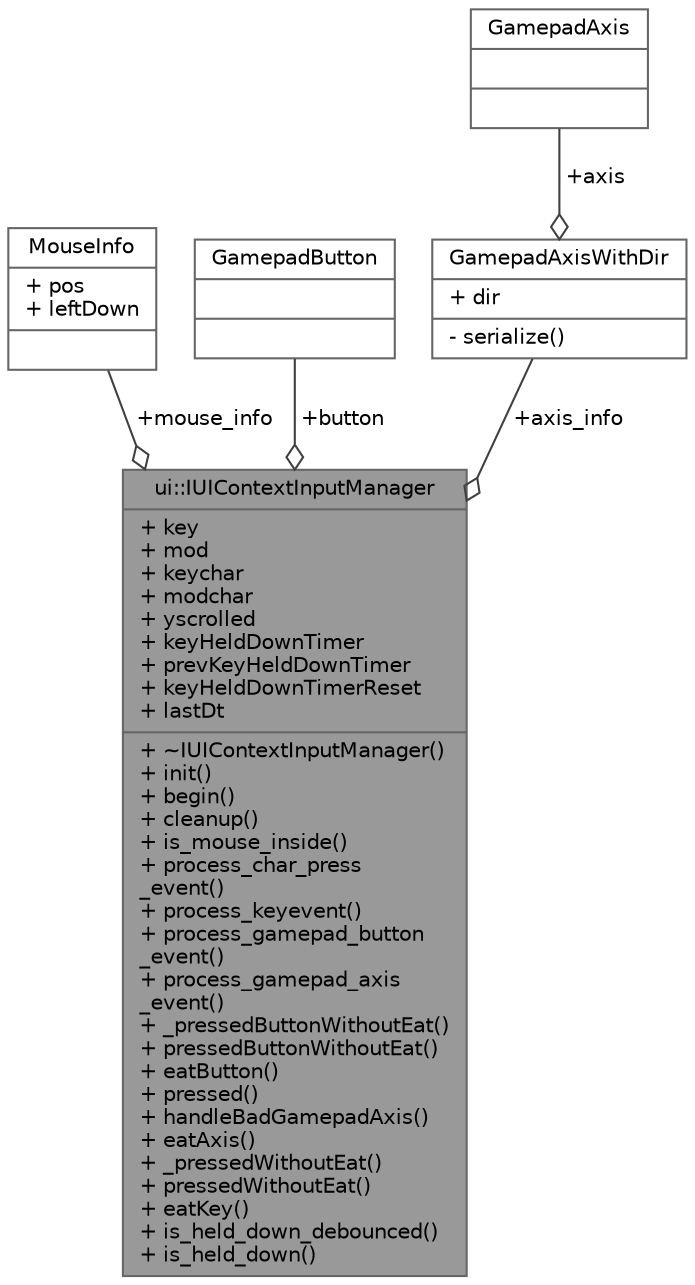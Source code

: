 digraph "ui::IUIContextInputManager"
{
 // LATEX_PDF_SIZE
  bgcolor="transparent";
  edge [fontname=Helvetica,fontsize=10,labelfontname=Helvetica,labelfontsize=10];
  node [fontname=Helvetica,fontsize=10,shape=box,height=0.2,width=0.4];
  Node1 [shape=record,label="{ui::IUIContextInputManager\n|+ key\l+ mod\l+ keychar\l+ modchar\l+ yscrolled\l+ keyHeldDownTimer\l+ prevKeyHeldDownTimer\l+ keyHeldDownTimerReset\l+ lastDt\l|+ ~IUIContextInputManager()\l+ init()\l+ begin()\l+ cleanup()\l+ is_mouse_inside()\l+ process_char_press\l_event()\l+ process_keyevent()\l+ process_gamepad_button\l_event()\l+ process_gamepad_axis\l_event()\l+ _pressedButtonWithoutEat()\l+ pressedButtonWithoutEat()\l+ eatButton()\l+ pressed()\l+ handleBadGamepadAxis()\l+ eatAxis()\l+ _pressedWithoutEat()\l+ pressedWithoutEat()\l+ eatKey()\l+ is_held_down_debounced()\l+ is_held_down()\l}",height=0.2,width=0.4,color="gray40", fillcolor="grey60", style="filled", fontcolor="black",tooltip=" "];
  Node2 -> Node1 [color="grey25",style="solid",label=" +mouse_info" ,arrowhead="odiamond"];
  Node2 [shape=record,label="{MouseInfo\n|+ pos\l+ leftDown\l|}",height=0.2,width=0.4,color="gray40", fillcolor="white", style="filled",URL="$de/de5/struct_mouse_info.html",tooltip=" "];
  Node3 -> Node1 [color="grey25",style="solid",label=" +button" ,arrowhead="odiamond"];
  Node3 [shape=record,label="{GamepadButton\n||}",height=0.2,width=0.4,color="gray40", fillcolor="white", style="filled",tooltip=" "];
  Node4 -> Node1 [color="grey25",style="solid",label=" +axis_info" ,arrowhead="odiamond"];
  Node4 [shape=record,label="{GamepadAxisWithDir\n|+ dir\l|- serialize()\l}",height=0.2,width=0.4,color="gray40", fillcolor="white", style="filled",URL="$d5/d56/struct_gamepad_axis_with_dir.html",tooltip=" "];
  Node5 -> Node4 [color="grey25",style="solid",label=" +axis" ,arrowhead="odiamond"];
  Node5 [shape=record,label="{GamepadAxis\n||}",height=0.2,width=0.4,color="gray40", fillcolor="white", style="filled",tooltip=" "];
}

